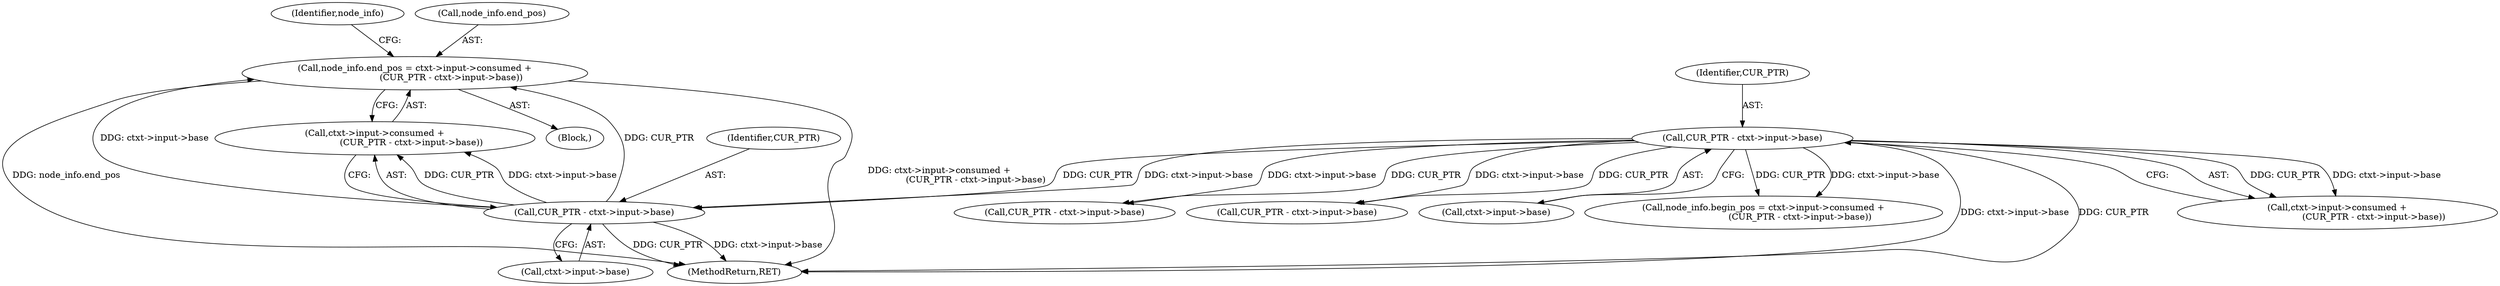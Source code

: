 digraph "0_Chrome_d0947db40187f4708c58e64cbd6013faf9eddeed_13@integer" {
"1000589" [label="(Call,node_info.end_pos = ctxt->input->consumed +\n                          (CUR_PTR - ctxt->input->base))"];
"1000599" [label="(Call,CUR_PTR - ctxt->input->base)"];
"1000174" [label="(Call,CUR_PTR - ctxt->input->base)"];
"1000593" [label="(Call,ctxt->input->consumed +\n                          (CUR_PTR - ctxt->input->base))"];
"1000168" [label="(Call,ctxt->input->consumed +\n                          (CUR_PTR - ctxt->input->base))"];
"1000600" [label="(Identifier,CUR_PTR)"];
"1000164" [label="(Call,node_info.begin_pos = ctxt->input->consumed +\n                          (CUR_PTR - ctxt->input->base))"];
"1000601" [label="(Call,ctxt->input->base)"];
"1000491" [label="(Call,CUR_PTR - ctxt->input->base)"];
"1000624" [label="(MethodReturn,RET)"];
"1000608" [label="(Identifier,node_info)"];
"1000175" [label="(Identifier,CUR_PTR)"];
"1000599" [label="(Call,CUR_PTR - ctxt->input->base)"];
"1000412" [label="(Call,CUR_PTR - ctxt->input->base)"];
"1000174" [label="(Call,CUR_PTR - ctxt->input->base)"];
"1000588" [label="(Block,)"];
"1000590" [label="(Call,node_info.end_pos)"];
"1000176" [label="(Call,ctxt->input->base)"];
"1000589" [label="(Call,node_info.end_pos = ctxt->input->consumed +\n                          (CUR_PTR - ctxt->input->base))"];
"1000589" -> "1000588"  [label="AST: "];
"1000589" -> "1000593"  [label="CFG: "];
"1000590" -> "1000589"  [label="AST: "];
"1000593" -> "1000589"  [label="AST: "];
"1000608" -> "1000589"  [label="CFG: "];
"1000589" -> "1000624"  [label="DDG: node_info.end_pos"];
"1000589" -> "1000624"  [label="DDG: ctxt->input->consumed +\n                          (CUR_PTR - ctxt->input->base)"];
"1000599" -> "1000589"  [label="DDG: CUR_PTR"];
"1000599" -> "1000589"  [label="DDG: ctxt->input->base"];
"1000599" -> "1000593"  [label="AST: "];
"1000599" -> "1000601"  [label="CFG: "];
"1000600" -> "1000599"  [label="AST: "];
"1000601" -> "1000599"  [label="AST: "];
"1000593" -> "1000599"  [label="CFG: "];
"1000599" -> "1000624"  [label="DDG: CUR_PTR"];
"1000599" -> "1000624"  [label="DDG: ctxt->input->base"];
"1000599" -> "1000593"  [label="DDG: CUR_PTR"];
"1000599" -> "1000593"  [label="DDG: ctxt->input->base"];
"1000174" -> "1000599"  [label="DDG: CUR_PTR"];
"1000174" -> "1000599"  [label="DDG: ctxt->input->base"];
"1000174" -> "1000168"  [label="AST: "];
"1000174" -> "1000176"  [label="CFG: "];
"1000175" -> "1000174"  [label="AST: "];
"1000176" -> "1000174"  [label="AST: "];
"1000168" -> "1000174"  [label="CFG: "];
"1000174" -> "1000624"  [label="DDG: ctxt->input->base"];
"1000174" -> "1000624"  [label="DDG: CUR_PTR"];
"1000174" -> "1000164"  [label="DDG: CUR_PTR"];
"1000174" -> "1000164"  [label="DDG: ctxt->input->base"];
"1000174" -> "1000168"  [label="DDG: CUR_PTR"];
"1000174" -> "1000168"  [label="DDG: ctxt->input->base"];
"1000174" -> "1000412"  [label="DDG: CUR_PTR"];
"1000174" -> "1000412"  [label="DDG: ctxt->input->base"];
"1000174" -> "1000491"  [label="DDG: CUR_PTR"];
"1000174" -> "1000491"  [label="DDG: ctxt->input->base"];
}
